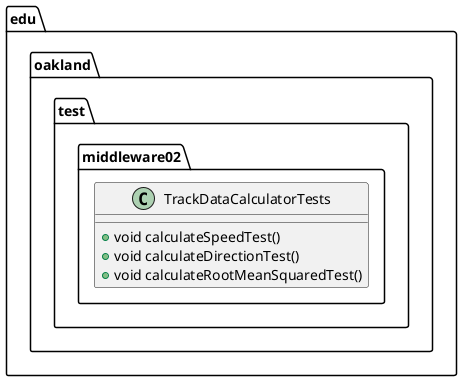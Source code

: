 @startuml TrackDataCalculatorTests

package edu.oakland.test.middleware02 {
    class TrackDataCalculatorTests {
      + void calculateSpeedTest()
      + void calculateDirectionTest()
      + void calculateRootMeanSquaredTest()
    }
}

@enduml